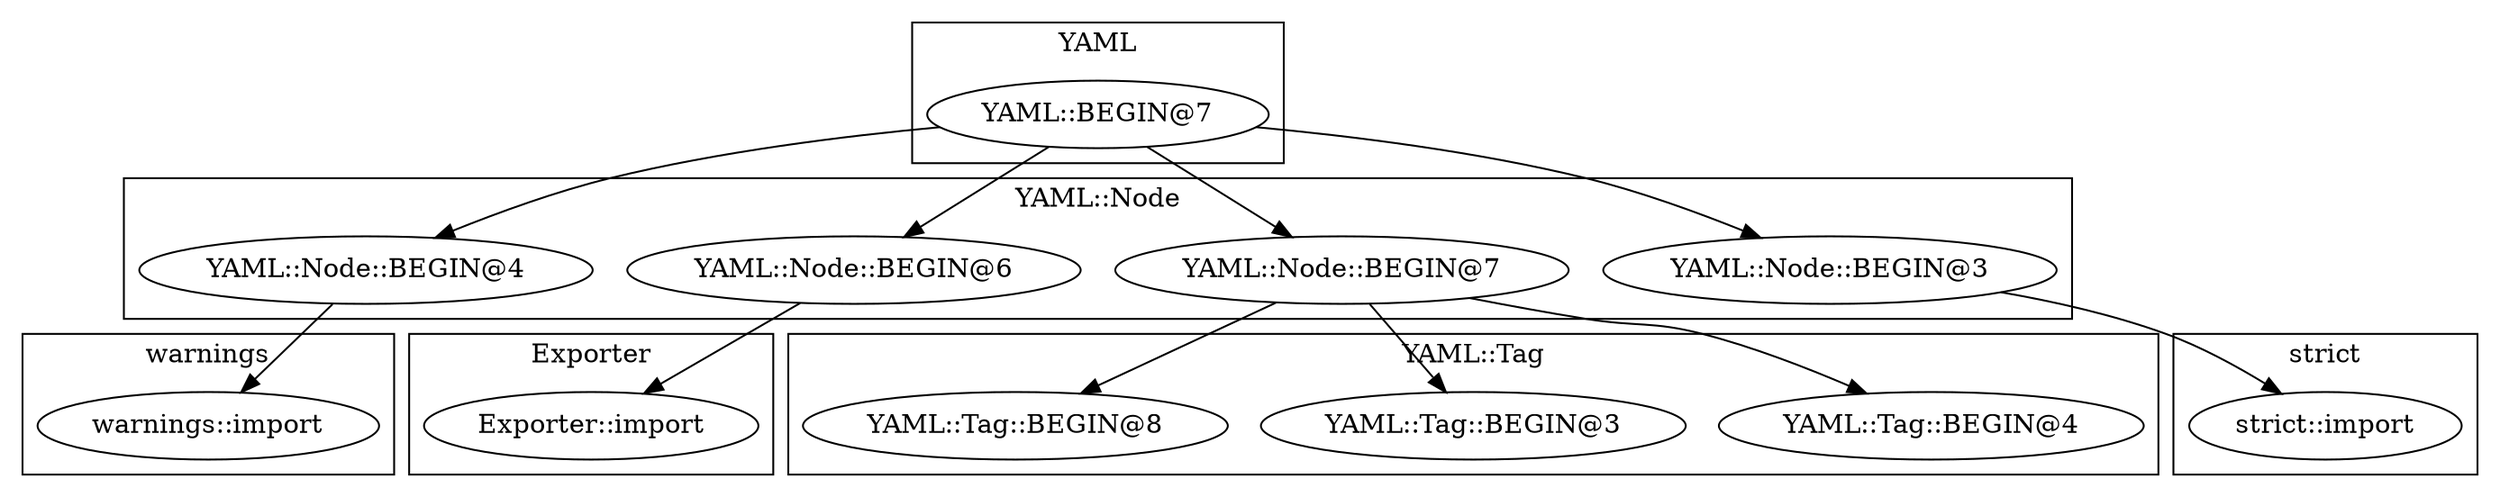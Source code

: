 digraph {
graph [overlap=false]
subgraph cluster_YAML {
	label="YAML";
	"YAML::BEGIN@7";
}
subgraph cluster_warnings {
	label="warnings";
	"warnings::import";
}
subgraph cluster_YAML_Tag {
	label="YAML::Tag";
	"YAML::Tag::BEGIN@4";
	"YAML::Tag::BEGIN@3";
	"YAML::Tag::BEGIN@8";
}
subgraph cluster_strict {
	label="strict";
	"strict::import";
}
subgraph cluster_Exporter {
	label="Exporter";
	"Exporter::import";
}
subgraph cluster_YAML_Node {
	label="YAML::Node";
	"YAML::Node::BEGIN@4";
	"YAML::Node::BEGIN@6";
	"YAML::Node::BEGIN@7";
	"YAML::Node::BEGIN@3";
}
"YAML::BEGIN@7" -> "YAML::Node::BEGIN@6";
"YAML::Node::BEGIN@6" -> "Exporter::import";
"YAML::Node::BEGIN@4" -> "warnings::import";
"YAML::Node::BEGIN@7" -> "YAML::Tag::BEGIN@8";
"YAML::BEGIN@7" -> "YAML::Node::BEGIN@4";
"YAML::BEGIN@7" -> "YAML::Node::BEGIN@3";
"YAML::BEGIN@7" -> "YAML::Node::BEGIN@7";
"YAML::Node::BEGIN@7" -> "YAML::Tag::BEGIN@4";
"YAML::Node::BEGIN@7" -> "YAML::Tag::BEGIN@3";
"YAML::Node::BEGIN@3" -> "strict::import";
}
